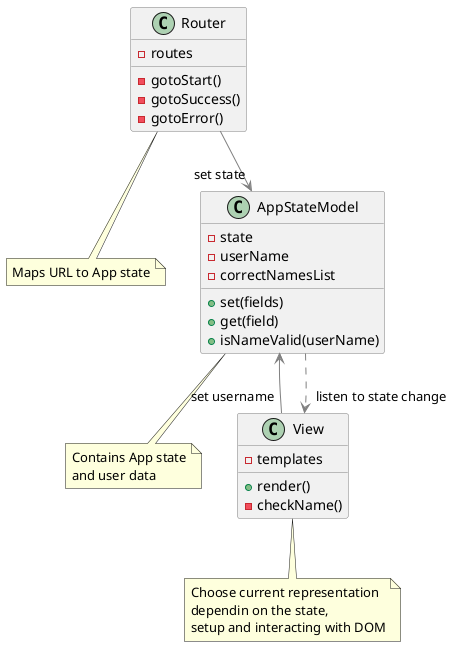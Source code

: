 @startuml
    top to bottom direction

    skinparam class {
        ArrowColor gray
        BorderColor gray
    }
    skinparam shadowing false

    note "Maps URL to App state" as RouterNote
    note "Contains App state\nand user data" as AppStateModelNote
    note "Choose current representation\ndependin on the state,\nsetup and interacting with DOM" as ViewNote

    class Router
    Router : -routes
    Router : -gotoStart()
    Router : -gotoSuccess()
    Router : -gotoError()

    class AppStateModel
    AppStateModel : -state
    AppStateModel : -userName
    AppStateModel : -correctNamesList
    AppStateModel : +set(fields)
    AppStateModel : +get(field)
    AppStateModel : +isNameValid(userName)

    class View
    View : -templates
    View : +render()
    View : -checkName()

    Router .. RouterNote
    AppStateModel .. AppStateModelNote
    View .. ViewNote

    Router --> "set state" AppStateModel

    AppStateModel <-- "set username" View
    AppStateModel ..> "listen to state change" View
@enduml
